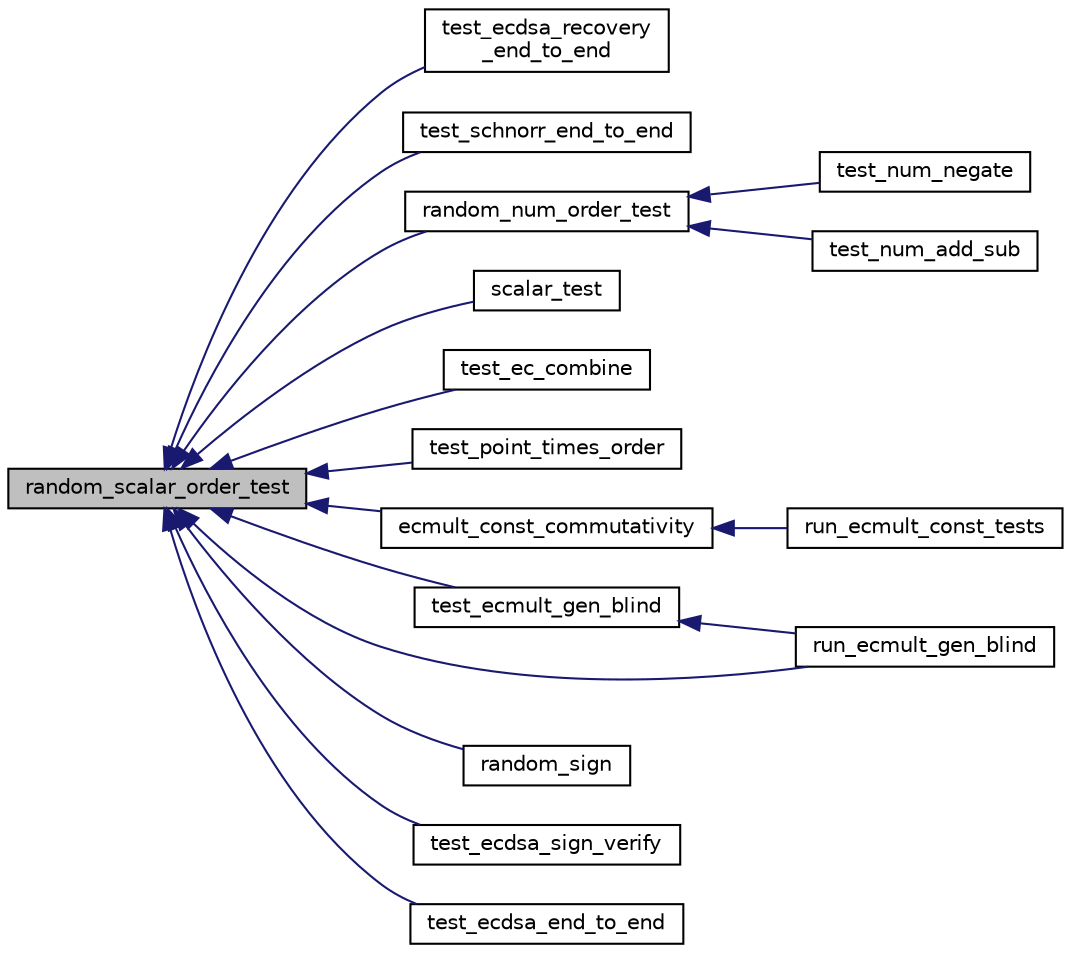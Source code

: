 digraph "random_scalar_order_test"
{
  edge [fontname="Helvetica",fontsize="10",labelfontname="Helvetica",labelfontsize="10"];
  node [fontname="Helvetica",fontsize="10",shape=record];
  rankdir="LR";
  Node76 [label="random_scalar_order_test",height=0.2,width=0.4,color="black", fillcolor="grey75", style="filled", fontcolor="black"];
  Node76 -> Node77 [dir="back",color="midnightblue",fontsize="10",style="solid",fontname="Helvetica"];
  Node77 [label="test_ecdsa_recovery\l_end_to_end",height=0.2,width=0.4,color="black", fillcolor="white", style="filled",URL="$d3/d71/recovery_2tests__impl_8h.html#a70649882936497184992dfaa06b1106f"];
  Node76 -> Node78 [dir="back",color="midnightblue",fontsize="10",style="solid",fontname="Helvetica"];
  Node78 [label="test_schnorr_end_to_end",height=0.2,width=0.4,color="black", fillcolor="white", style="filled",URL="$d4/d1d/schnorr_2tests__impl_8h.html#a0fadfae101d2df588a044f55eafcc0e6"];
  Node76 -> Node79 [dir="back",color="midnightblue",fontsize="10",style="solid",fontname="Helvetica"];
  Node79 [label="random_num_order_test",height=0.2,width=0.4,color="black", fillcolor="white", style="filled",URL="$d5/d7f/tests_8c.html#ae0a527e6943a8aeeb762d6d386930148"];
  Node79 -> Node80 [dir="back",color="midnightblue",fontsize="10",style="solid",fontname="Helvetica"];
  Node80 [label="test_num_negate",height=0.2,width=0.4,color="black", fillcolor="white", style="filled",URL="$d5/d7f/tests_8c.html#a6cccf1ffe3b4863fec653e8bae8c0cb0"];
  Node79 -> Node81 [dir="back",color="midnightblue",fontsize="10",style="solid",fontname="Helvetica"];
  Node81 [label="test_num_add_sub",height=0.2,width=0.4,color="black", fillcolor="white", style="filled",URL="$d5/d7f/tests_8c.html#afee6025ad0daa3ed03a0e666a42bb0e7"];
  Node76 -> Node82 [dir="back",color="midnightblue",fontsize="10",style="solid",fontname="Helvetica"];
  Node82 [label="scalar_test",height=0.2,width=0.4,color="black", fillcolor="white", style="filled",URL="$d5/d7f/tests_8c.html#a0ac2e9ed5b8ba27e48fba5150cebfa82"];
  Node76 -> Node83 [dir="back",color="midnightblue",fontsize="10",style="solid",fontname="Helvetica"];
  Node83 [label="test_ec_combine",height=0.2,width=0.4,color="black", fillcolor="white", style="filled",URL="$d5/d7f/tests_8c.html#af668387a475fa94107e316b2ddc003cf"];
  Node76 -> Node84 [dir="back",color="midnightblue",fontsize="10",style="solid",fontname="Helvetica"];
  Node84 [label="test_point_times_order",height=0.2,width=0.4,color="black", fillcolor="white", style="filled",URL="$d5/d7f/tests_8c.html#a5760a028e03f061e5aed00cb7839138e"];
  Node76 -> Node85 [dir="back",color="midnightblue",fontsize="10",style="solid",fontname="Helvetica"];
  Node85 [label="ecmult_const_commutativity",height=0.2,width=0.4,color="black", fillcolor="white", style="filled",URL="$d5/d7f/tests_8c.html#ab1ac8e94f017ab831c8c50cc7384fd87"];
  Node85 -> Node86 [dir="back",color="midnightblue",fontsize="10",style="solid",fontname="Helvetica"];
  Node86 [label="run_ecmult_const_tests",height=0.2,width=0.4,color="black", fillcolor="white", style="filled",URL="$d5/d7f/tests_8c.html#af69d927b217be17f076754b9d4e4f326"];
  Node76 -> Node87 [dir="back",color="midnightblue",fontsize="10",style="solid",fontname="Helvetica"];
  Node87 [label="test_ecmult_gen_blind",height=0.2,width=0.4,color="black", fillcolor="white", style="filled",URL="$d5/d7f/tests_8c.html#ab353fbc77d15cd48e25d995ea3f33795"];
  Node87 -> Node88 [dir="back",color="midnightblue",fontsize="10",style="solid",fontname="Helvetica"];
  Node88 [label="run_ecmult_gen_blind",height=0.2,width=0.4,color="black", fillcolor="white", style="filled",URL="$d5/d7f/tests_8c.html#ac3003b8a1d7eed5ebb0497a3f0dd97b6"];
  Node76 -> Node88 [dir="back",color="midnightblue",fontsize="10",style="solid",fontname="Helvetica"];
  Node76 -> Node89 [dir="back",color="midnightblue",fontsize="10",style="solid",fontname="Helvetica"];
  Node89 [label="random_sign",height=0.2,width=0.4,color="black", fillcolor="white", style="filled",URL="$d5/d7f/tests_8c.html#a5c5253164e8444359849fd66e27bbe5a"];
  Node76 -> Node90 [dir="back",color="midnightblue",fontsize="10",style="solid",fontname="Helvetica"];
  Node90 [label="test_ecdsa_sign_verify",height=0.2,width=0.4,color="black", fillcolor="white", style="filled",URL="$d5/d7f/tests_8c.html#a9f741d7d63a637666b9884c5241abd00"];
  Node76 -> Node91 [dir="back",color="midnightblue",fontsize="10",style="solid",fontname="Helvetica"];
  Node91 [label="test_ecdsa_end_to_end",height=0.2,width=0.4,color="black", fillcolor="white", style="filled",URL="$d5/d7f/tests_8c.html#a3fc9dc1908215215a68690ea1bfa8bcd"];
}
